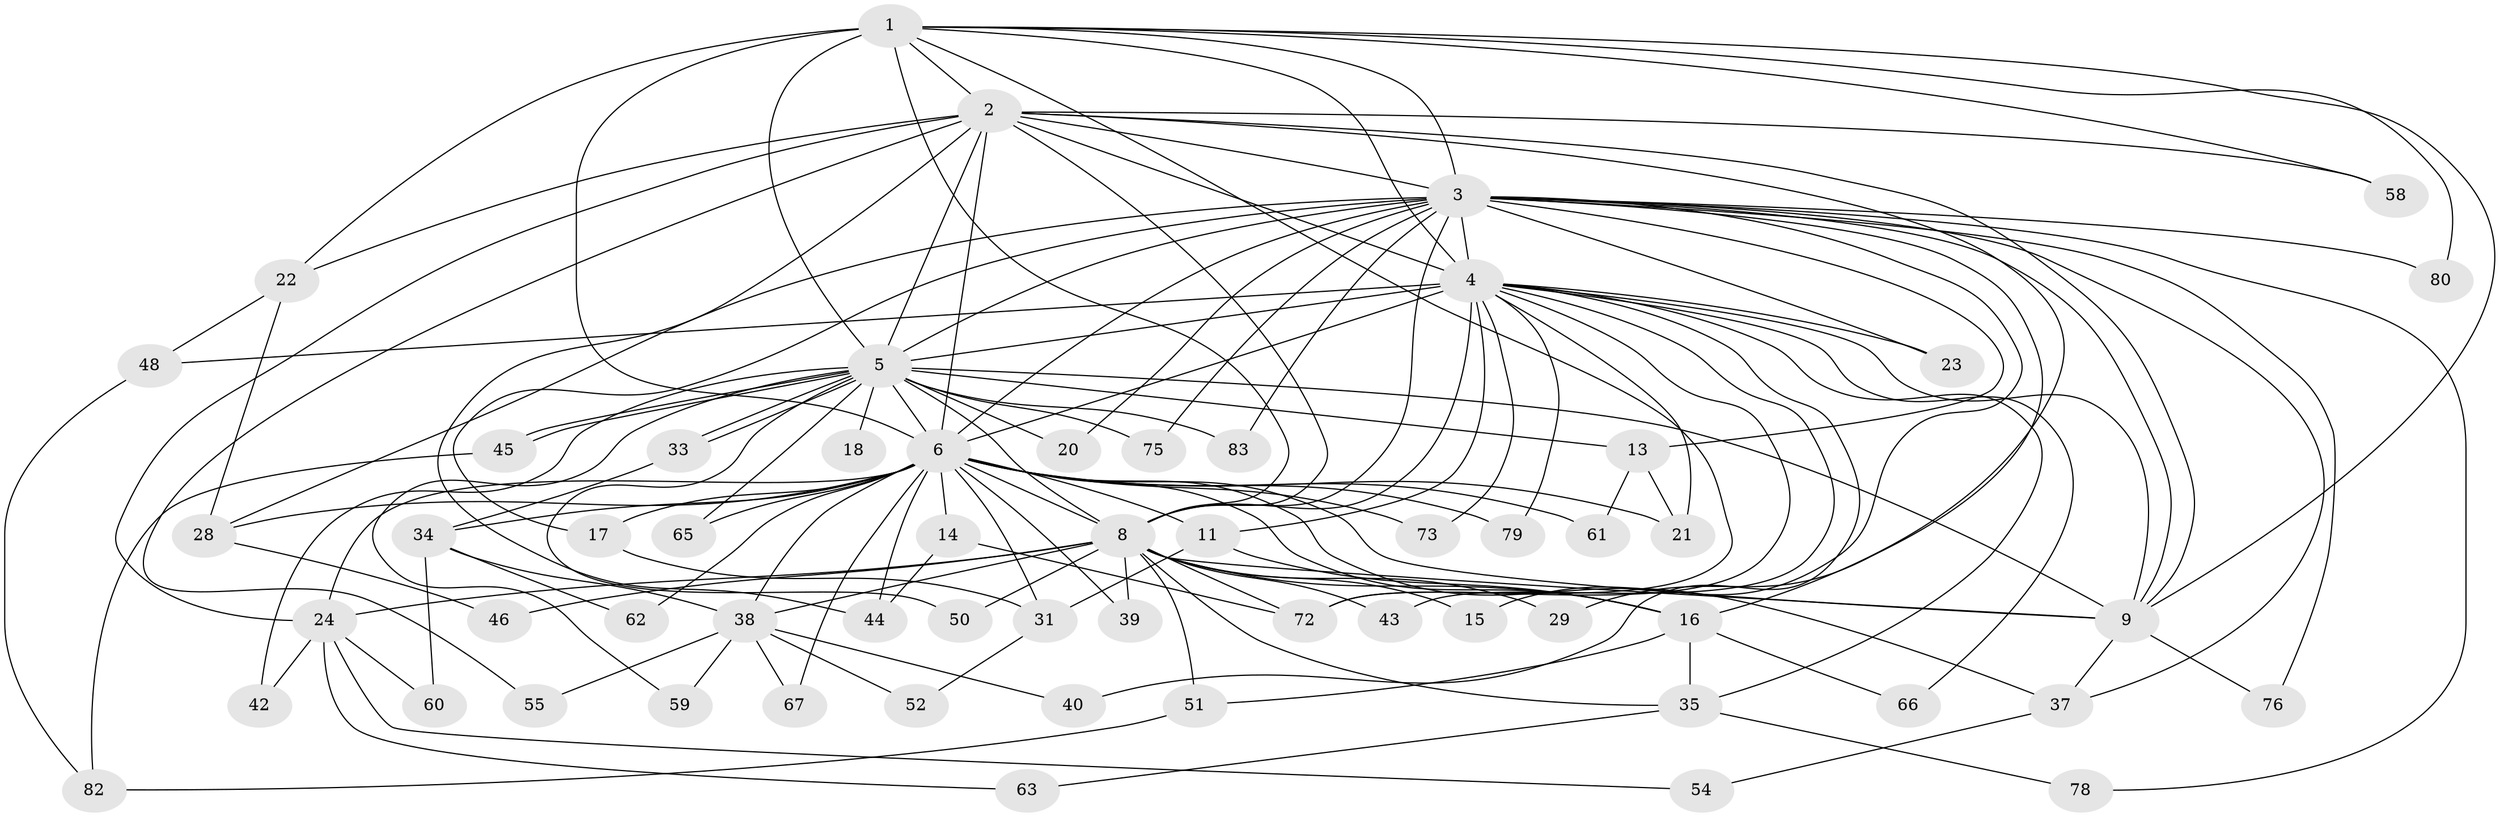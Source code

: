 // original degree distribution, {14: 0.011904761904761904, 16: 0.011904761904761904, 22: 0.023809523809523808, 21: 0.023809523809523808, 20: 0.011904761904761904, 17: 0.011904761904761904, 11: 0.011904761904761904, 15: 0.011904761904761904, 4: 0.11904761904761904, 8: 0.011904761904761904, 2: 0.5238095238095238, 3: 0.15476190476190477, 5: 0.047619047619047616, 6: 0.023809523809523808}
// Generated by graph-tools (version 1.1) at 2025/11/02/27/25 16:11:05]
// undirected, 59 vertices, 141 edges
graph export_dot {
graph [start="1"]
  node [color=gray90,style=filled];
  1 [super="+68"];
  2 [super="+25"];
  3 [super="+64"];
  4 [super="+19"];
  5 [super="+10"];
  6 [super="+7"];
  8 [super="+12"];
  9 [super="+81"];
  11 [super="+47"];
  13 [super="+56"];
  14 [super="+77"];
  15;
  16 [super="+26"];
  17;
  18 [super="+53"];
  20;
  21 [super="+70"];
  22 [super="+30"];
  23 [super="+69"];
  24 [super="+27"];
  28 [super="+71"];
  29;
  31 [super="+32"];
  33;
  34 [super="+49"];
  35 [super="+36"];
  37;
  38 [super="+41"];
  39;
  40;
  42;
  43;
  44 [super="+57"];
  45;
  46;
  48;
  50;
  51;
  52;
  54;
  55;
  58;
  59;
  60;
  61;
  62;
  63;
  65;
  66;
  67;
  72 [super="+74"];
  73;
  75;
  76;
  78;
  79;
  80;
  82 [super="+84"];
  83;
  1 -- 2;
  1 -- 3;
  1 -- 4;
  1 -- 5 [weight=3];
  1 -- 6 [weight=2];
  1 -- 8;
  1 -- 9;
  1 -- 22;
  1 -- 58;
  1 -- 72;
  1 -- 80;
  2 -- 3;
  2 -- 4 [weight=2];
  2 -- 5 [weight=2];
  2 -- 6 [weight=2];
  2 -- 8;
  2 -- 9;
  2 -- 22;
  2 -- 24;
  2 -- 44;
  2 -- 55;
  2 -- 58;
  2 -- 16;
  3 -- 4;
  3 -- 5 [weight=2];
  3 -- 6 [weight=3];
  3 -- 8;
  3 -- 9;
  3 -- 13;
  3 -- 15;
  3 -- 17;
  3 -- 20;
  3 -- 23 [weight=2];
  3 -- 29;
  3 -- 37;
  3 -- 75;
  3 -- 76;
  3 -- 78;
  3 -- 80;
  3 -- 83;
  3 -- 28;
  4 -- 5 [weight=3];
  4 -- 6 [weight=2];
  4 -- 8;
  4 -- 9;
  4 -- 11;
  4 -- 21;
  4 -- 23;
  4 -- 40;
  4 -- 43;
  4 -- 48;
  4 -- 66;
  4 -- 72;
  4 -- 73;
  4 -- 79;
  4 -- 35;
  5 -- 6 [weight=4];
  5 -- 8 [weight=3];
  5 -- 9 [weight=2];
  5 -- 13;
  5 -- 18 [weight=3];
  5 -- 33;
  5 -- 33;
  5 -- 45;
  5 -- 45;
  5 -- 50;
  5 -- 65;
  5 -- 75;
  5 -- 83;
  5 -- 42;
  5 -- 20;
  5 -- 59;
  6 -- 8 [weight=2];
  6 -- 9 [weight=2];
  6 -- 11;
  6 -- 14 [weight=2];
  6 -- 16;
  6 -- 21 [weight=2];
  6 -- 28 [weight=2];
  6 -- 34;
  6 -- 37;
  6 -- 44;
  6 -- 62;
  6 -- 65;
  6 -- 73;
  6 -- 67;
  6 -- 79;
  6 -- 17;
  6 -- 31;
  6 -- 38;
  6 -- 39;
  6 -- 61;
  6 -- 24;
  8 -- 9;
  8 -- 15;
  8 -- 16;
  8 -- 24;
  8 -- 46;
  8 -- 50;
  8 -- 38 [weight=2];
  8 -- 35;
  8 -- 39;
  8 -- 43;
  8 -- 51;
  8 -- 29;
  8 -- 72;
  9 -- 76;
  9 -- 37;
  11 -- 31;
  11 -- 16;
  13 -- 61;
  13 -- 21;
  14 -- 44;
  14 -- 72;
  16 -- 51;
  16 -- 66;
  16 -- 35;
  17 -- 31;
  22 -- 48;
  22 -- 28;
  24 -- 54;
  24 -- 63;
  24 -- 42;
  24 -- 60;
  28 -- 46;
  31 -- 52;
  33 -- 34;
  34 -- 60;
  34 -- 62;
  34 -- 38;
  35 -- 78;
  35 -- 63;
  37 -- 54;
  38 -- 40;
  38 -- 67;
  38 -- 52;
  38 -- 55;
  38 -- 59;
  45 -- 82;
  48 -- 82;
  51 -- 82;
}
